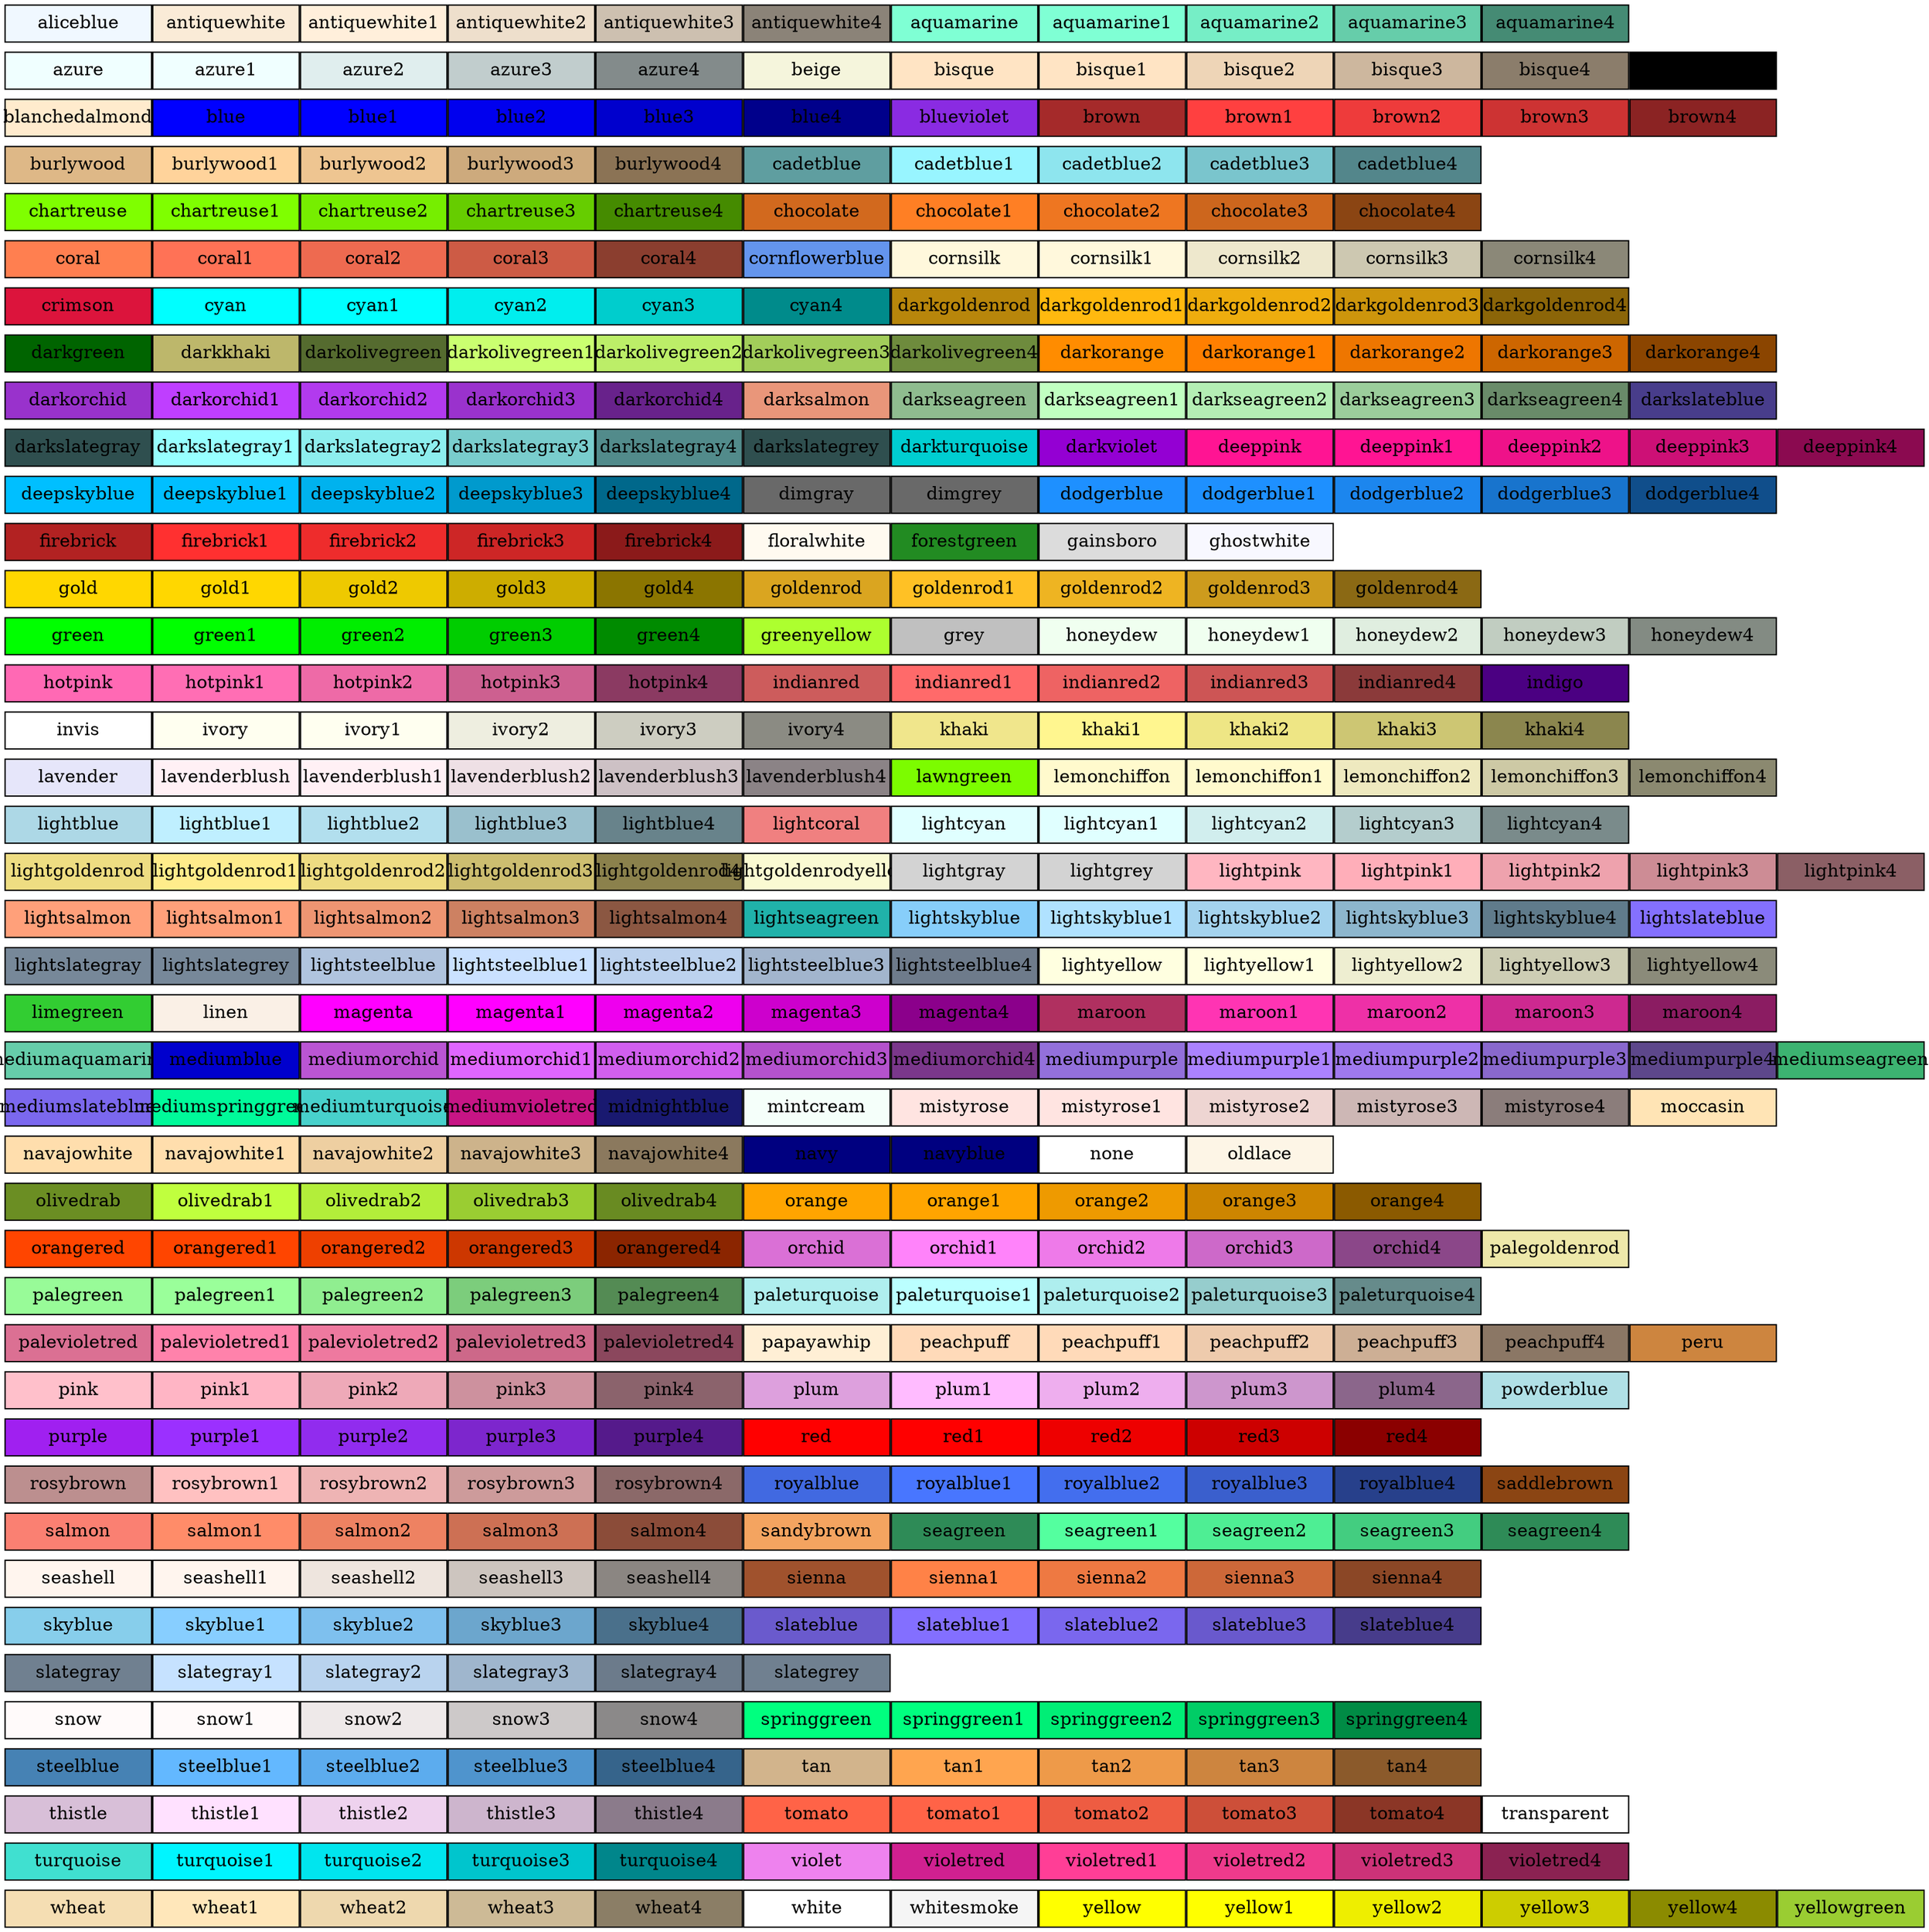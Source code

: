 strict graph {
  graph [nodesep=0 ranksep=0]
  node [shape=box fixedsize=true width=1.6 height=0.4 style=filled fontcolor=black]

  aliceblue -- azure -- blanchedalmond -- burlywood -- chartreuse -- coral --
  crimson -- darkgreen -- darkorchid -- darkslategray -- deepskyblue --
  firebrick -- gold -- green -- hotpink -- invis -- lavender -- lightblue --
  lightgoldenrod -- lightsalmon -- lightslategray -- limegreen -- mediumaquamarine --
  mediumslateblue -- navajowhite -- olivedrab -- orangered -- palegreen --
  palevioletred -- pink -- purple -- rosybrown -- salmon -- seashell -- skyblue --
  slategray -- snow -- steelblue -- thistle -- turquoise -- wheat [style=invisible]

{ rank=same
aliceblue [fillcolor=aliceblue]
antiquewhite [fillcolor=antiquewhite]
antiquewhite1 [fillcolor=antiquewhite1]
antiquewhite2 [fillcolor=antiquewhite2]
antiquewhite3 [fillcolor=antiquewhite3]
antiquewhite4 [fillcolor=antiquewhite4]
aquamarine [fillcolor=aquamarine]
aquamarine1 [fillcolor=aquamarine1]
aquamarine2 [fillcolor=aquamarine2]
aquamarine3 [fillcolor=aquamarine3]
aquamarine4 [fillcolor=aquamarine4]
}

{ rank=same
azure [fillcolor=azure]
azure1 [fillcolor=azure1]
azure2 [fillcolor=azure2]
azure3 [fillcolor=azure3]
azure4 [fillcolor=azure4]
beige [fillcolor=beige]
bisque [fillcolor=bisque]
bisque1 [fillcolor=bisque1]
bisque2 [fillcolor=bisque2]
bisque3 [fillcolor=bisque3]
bisque4 [fillcolor=bisque4]
black [fillcolor=black]
}

{ rank=same
blanchedalmond [fillcolor=blanchedalmond]
blue [fillcolor=blue]
blue1 [fillcolor=blue1]
blue2 [fillcolor=blue2]
blue3 [fillcolor=blue3]
blue4 [fillcolor=blue4]
blueviolet [fillcolor=blueviolet]
brown [fillcolor=brown]
brown1 [fillcolor=brown1]
brown2 [fillcolor=brown2]
brown3 [fillcolor=brown3]
brown4 [fillcolor=brown4]
}

{ rank=same
burlywood [fillcolor=burlywood]
burlywood1 [fillcolor=burlywood1]
burlywood2 [fillcolor=burlywood2]
burlywood3 [fillcolor=burlywood3]
burlywood4 [fillcolor=burlywood4]
cadetblue [fillcolor=cadetblue]
cadetblue1 [fillcolor=cadetblue1]
cadetblue2 [fillcolor=cadetblue2]
cadetblue3 [fillcolor=cadetblue3]
cadetblue4 [fillcolor=cadetblue4]
}

{ rank=same
chartreuse [fillcolor=chartreuse]
chartreuse1 [fillcolor=chartreuse1]
chartreuse2 [fillcolor=chartreuse2]
chartreuse3 [fillcolor=chartreuse3]
chartreuse4 [fillcolor=chartreuse4]
chocolate [fillcolor=chocolate]
chocolate1 [fillcolor=chocolate1]
chocolate2 [fillcolor=chocolate2]
chocolate3 [fillcolor=chocolate3]
chocolate4 [fillcolor=chocolate4]
}

{ rank=same
coral [fillcolor=coral]
coral1 [fillcolor=coral1]
coral2 [fillcolor=coral2]
coral3 [fillcolor=coral3]
coral4 [fillcolor=coral4]
cornflowerblue [fillcolor=cornflowerblue]
cornsilk [fillcolor=cornsilk]
cornsilk1 [fillcolor=cornsilk1]
cornsilk2 [fillcolor=cornsilk2]
cornsilk3 [fillcolor=cornsilk3]
cornsilk4 [fillcolor=cornsilk4]
}

{ rank=same
crimson [fillcolor=crimson]
cyan [fillcolor=cyan]
cyan1 [fillcolor=cyan1]
cyan2 [fillcolor=cyan2]
cyan3 [fillcolor=cyan3]
cyan4 [fillcolor=cyan4]
darkgoldenrod [fillcolor=darkgoldenrod]
darkgoldenrod1 [fillcolor=darkgoldenrod1]
darkgoldenrod2 [fillcolor=darkgoldenrod2]
darkgoldenrod3 [fillcolor=darkgoldenrod3]
darkgoldenrod4 [fillcolor=darkgoldenrod4]
}

{ rank=same
darkgreen [fillcolor=darkgreen]
darkkhaki [fillcolor=darkkhaki]
darkolivegreen [fillcolor=darkolivegreen]
darkolivegreen1 [fillcolor=darkolivegreen1]
darkolivegreen2 [fillcolor=darkolivegreen2]
darkolivegreen3 [fillcolor=darkolivegreen3]
darkolivegreen4 [fillcolor=darkolivegreen4]
darkorange [fillcolor=darkorange]
darkorange1 [fillcolor=darkorange1]
darkorange2 [fillcolor=darkorange2]
darkorange3 [fillcolor=darkorange3]
darkorange4 [fillcolor=darkorange4]
}

{ rank=same
darkorchid [fillcolor=darkorchid]
darkorchid1 [fillcolor=darkorchid1]
darkorchid2 [fillcolor=darkorchid2]
darkorchid3 [fillcolor=darkorchid3]
darkorchid4 [fillcolor=darkorchid4]
darksalmon [fillcolor=darksalmon]
darkseagreen [fillcolor=darkseagreen]
darkseagreen1 [fillcolor=darkseagreen1]
darkseagreen2 [fillcolor=darkseagreen2]
darkseagreen3 [fillcolor=darkseagreen3]
darkseagreen4 [fillcolor=darkseagreen4]
darkslateblue [fillcolor=darkslateblue]
}

{ rank=same
darkslategray [fillcolor=darkslategray]
darkslategray1 [fillcolor=darkslategray1]
darkslategray2 [fillcolor=darkslategray2]
darkslategray3 [fillcolor=darkslategray3]
darkslategray4 [fillcolor=darkslategray4]
darkslategrey [fillcolor=darkslategrey]
darkturquoise [fillcolor=darkturquoise]
darkviolet [fillcolor=darkviolet]
deeppink [fillcolor=deeppink]
deeppink1 [fillcolor=deeppink1]
deeppink2 [fillcolor=deeppink2]
deeppink3 [fillcolor=deeppink3]
deeppink4 [fillcolor=deeppink4]
}

{ rank=same
deepskyblue [fillcolor=deepskyblue]
deepskyblue1 [fillcolor=deepskyblue1]
deepskyblue2 [fillcolor=deepskyblue2]
deepskyblue3 [fillcolor=deepskyblue3]
deepskyblue4 [fillcolor=deepskyblue4]
dimgray [fillcolor=dimgray]
dimgrey [fillcolor=dimgrey]
dodgerblue [fillcolor=dodgerblue]
dodgerblue1 [fillcolor=dodgerblue1]
dodgerblue2 [fillcolor=dodgerblue2]
dodgerblue3 [fillcolor=dodgerblue3]
dodgerblue4 [fillcolor=dodgerblue4]
}

{ rank=same
firebrick [fillcolor=firebrick]
firebrick1 [fillcolor=firebrick1]
firebrick2 [fillcolor=firebrick2]
firebrick3 [fillcolor=firebrick3]
firebrick4 [fillcolor=firebrick4]
floralwhite [fillcolor=floralwhite]
forestgreen [fillcolor=forestgreen]
gainsboro [fillcolor=gainsboro]
ghostwhite [fillcolor=ghostwhite]
}

{ rank=same
gold [fillcolor=gold]
gold1 [fillcolor=gold1]
gold2 [fillcolor=gold2]
gold3 [fillcolor=gold3]
gold4 [fillcolor=gold4]
goldenrod [fillcolor=goldenrod]
goldenrod1 [fillcolor=goldenrod1]
goldenrod2 [fillcolor=goldenrod2]
goldenrod3 [fillcolor=goldenrod3]
goldenrod4 [fillcolor=goldenrod4]
}

{ rank=same
green [fillcolor=green]
green1 [fillcolor=green1]
green2 [fillcolor=green2]
green3 [fillcolor=green3]
green4 [fillcolor=green4]
greenyellow [fillcolor=greenyellow]
grey [fillcolor=grey]
honeydew [fillcolor=honeydew]
honeydew1 [fillcolor=honeydew1]
honeydew2 [fillcolor=honeydew2]
honeydew3 [fillcolor=honeydew3]
honeydew4 [fillcolor=honeydew4]
}

{ rank=same
hotpink [fillcolor=hotpink]
hotpink1 [fillcolor=hotpink1]
hotpink2 [fillcolor=hotpink2]
hotpink3 [fillcolor=hotpink3]
hotpink4 [fillcolor=hotpink4]
indianred [fillcolor=indianred]
indianred1 [fillcolor=indianred1]
indianred2 [fillcolor=indianred2]
indianred3 [fillcolor=indianred3]
indianred4 [fillcolor=indianred4]
indigo [fillcolor=indigo]
}

{ rank=same
invis [fillcolor=invis]
ivory [fillcolor=ivory]
ivory1 [fillcolor=ivory1]
ivory2 [fillcolor=ivory2]
ivory3 [fillcolor=ivory3]
ivory4 [fillcolor=ivory4]
khaki [fillcolor=khaki]
khaki1 [fillcolor=khaki1]
khaki2 [fillcolor=khaki2]
khaki3 [fillcolor=khaki3]
khaki4 [fillcolor=khaki4]
}

{ rank=same
lavender [fillcolor=lavender]
lavenderblush [fillcolor=lavenderblush]
lavenderblush1 [fillcolor=lavenderblush1]
lavenderblush2 [fillcolor=lavenderblush2]
lavenderblush3 [fillcolor=lavenderblush3]
lavenderblush4 [fillcolor=lavenderblush4]
lawngreen [fillcolor=lawngreen]
lemonchiffon [fillcolor=lemonchiffon]
lemonchiffon1 [fillcolor=lemonchiffon1]
lemonchiffon2 [fillcolor=lemonchiffon2]
lemonchiffon3 [fillcolor=lemonchiffon3]
lemonchiffon4 [fillcolor=lemonchiffon4]
}

{ rank=same
lightblue [fillcolor=lightblue]
lightblue1 [fillcolor=lightblue1]
lightblue2 [fillcolor=lightblue2]
lightblue3 [fillcolor=lightblue3]
lightblue4 [fillcolor=lightblue4]
lightcoral [fillcolor=lightcoral]
lightcyan [fillcolor=lightcyan]
lightcyan1 [fillcolor=lightcyan1]
lightcyan2 [fillcolor=lightcyan2]
lightcyan3 [fillcolor=lightcyan3]
lightcyan4 [fillcolor=lightcyan4]
}

{ rank=same
lightgoldenrod [fillcolor=lightgoldenrod]
lightgoldenrod1 [fillcolor=lightgoldenrod1]
lightgoldenrod2 [fillcolor=lightgoldenrod2]
lightgoldenrod3 [fillcolor=lightgoldenrod3]
lightgoldenrod4 [fillcolor=lightgoldenrod4]
lightgoldenrodyellow [fillcolor=lightgoldenrodyellow]
lightgray [fillcolor=lightgray]
lightgrey [fillcolor=lightgrey]
lightpink [fillcolor=lightpink]
lightpink1 [fillcolor=lightpink1]
lightpink2 [fillcolor=lightpink2]
lightpink3 [fillcolor=lightpink3]
lightpink4 [fillcolor=lightpink4]
}

{ rank=same
lightsalmon [fillcolor=lightsalmon]
lightsalmon1 [fillcolor=lightsalmon1]
lightsalmon2 [fillcolor=lightsalmon2]
lightsalmon3 [fillcolor=lightsalmon3]
lightsalmon4 [fillcolor=lightsalmon4]
lightseagreen [fillcolor=lightseagreen]
lightskyblue [fillcolor=lightskyblue]
lightskyblue1 [fillcolor=lightskyblue1]
lightskyblue2 [fillcolor=lightskyblue2]
lightskyblue3 [fillcolor=lightskyblue3]
lightskyblue4 [fillcolor=lightskyblue4]
lightslateblue [fillcolor=lightslateblue]
}

{ rank=same
lightslategray [fillcolor=lightslategray]
lightslategrey [fillcolor=lightslategrey]
lightsteelblue [fillcolor=lightsteelblue]
lightsteelblue1 [fillcolor=lightsteelblue1]
lightsteelblue2 [fillcolor=lightsteelblue2]
lightsteelblue3 [fillcolor=lightsteelblue3]
lightsteelblue4 [fillcolor=lightsteelblue4]
lightyellow [fillcolor=lightyellow]
lightyellow1 [fillcolor=lightyellow1]
lightyellow2 [fillcolor=lightyellow2]
lightyellow3 [fillcolor=lightyellow3]
lightyellow4 [fillcolor=lightyellow4]
}

{ rank=same
limegreen [fillcolor=limegreen]
linen [fillcolor=linen]
magenta [fillcolor=magenta]
magenta1 [fillcolor=magenta1]
magenta2 [fillcolor=magenta2]
magenta3 [fillcolor=magenta3]
magenta4 [fillcolor=magenta4]
maroon [fillcolor=maroon]
maroon1 [fillcolor=maroon1]
maroon2 [fillcolor=maroon2]
maroon3 [fillcolor=maroon3]
maroon4 [fillcolor=maroon4]
}

{ rank=same
mediumaquamarine [fillcolor=mediumaquamarine]
mediumblue [fillcolor=mediumblue]
mediumorchid [fillcolor=mediumorchid]
mediumorchid1 [fillcolor=mediumorchid1]
mediumorchid2 [fillcolor=mediumorchid2]
mediumorchid3 [fillcolor=mediumorchid3]
mediumorchid4 [fillcolor=mediumorchid4]
mediumpurple [fillcolor=mediumpurple]
mediumpurple1 [fillcolor=mediumpurple1]
mediumpurple2 [fillcolor=mediumpurple2]
mediumpurple3 [fillcolor=mediumpurple3]
mediumpurple4 [fillcolor=mediumpurple4]
mediumseagreen [fillcolor=mediumseagreen]
}

{ rank=same
mediumslateblue [fillcolor=mediumslateblue]
mediumspringgreen [fillcolor=mediumspringgreen]
mediumturquoise [fillcolor=mediumturquoise]
mediumvioletred [fillcolor=mediumvioletred]
midnightblue [fillcolor=midnightblue]
mintcream [fillcolor=mintcream]
mistyrose [fillcolor=mistyrose]
mistyrose1 [fillcolor=mistyrose1]
mistyrose2 [fillcolor=mistyrose2]
mistyrose3 [fillcolor=mistyrose3]
mistyrose4 [fillcolor=mistyrose4]
moccasin [fillcolor=moccasin]
}

{ rank=same
navajowhite [fillcolor=navajowhite]
navajowhite1 [fillcolor=navajowhite1]
navajowhite2 [fillcolor=navajowhite2]
navajowhite3 [fillcolor=navajowhite3]
navajowhite4 [fillcolor=navajowhite4]
navy [fillcolor=navy]
navyblue [fillcolor=navyblue]
none [fillcolor=none]
oldlace [fillcolor=oldlace]
}

{ rank=same
olivedrab [fillcolor=olivedrab]
olivedrab1 [fillcolor=olivedrab1]
olivedrab2 [fillcolor=olivedrab2]
olivedrab3 [fillcolor=olivedrab3]
olivedrab4 [fillcolor=olivedrab4]
orange [fillcolor=orange]
orange1 [fillcolor=orange1]
orange2 [fillcolor=orange2]
orange3 [fillcolor=orange3]
orange4 [fillcolor=orange4]
}

{ rank=same
orangered [fillcolor=orangered]
orangered1 [fillcolor=orangered1]
orangered2 [fillcolor=orangered2]
orangered3 [fillcolor=orangered3]
orangered4 [fillcolor=orangered4]
orchid [fillcolor=orchid]
orchid1 [fillcolor=orchid1]
orchid2 [fillcolor=orchid2]
orchid3 [fillcolor=orchid3]
orchid4 [fillcolor=orchid4]
palegoldenrod [fillcolor=palegoldenrod]
}

{ rank=same
palegreen [fillcolor=palegreen]
palegreen1 [fillcolor=palegreen1]
palegreen2 [fillcolor=palegreen2]
palegreen3 [fillcolor=palegreen3]
palegreen4 [fillcolor=palegreen4]
paleturquoise [fillcolor=paleturquoise]
paleturquoise1 [fillcolor=paleturquoise1]
paleturquoise2 [fillcolor=paleturquoise2]
paleturquoise3 [fillcolor=paleturquoise3]
paleturquoise4 [fillcolor=paleturquoise4]
}

{ rank=same
palevioletred [fillcolor=palevioletred]
palevioletred1 [fillcolor=palevioletred1]
palevioletred2 [fillcolor=palevioletred2]
palevioletred3 [fillcolor=palevioletred3]
palevioletred4 [fillcolor=palevioletred4]
papayawhip [fillcolor=papayawhip]
peachpuff [fillcolor=peachpuff]
peachpuff1 [fillcolor=peachpuff1]
peachpuff2 [fillcolor=peachpuff2]
peachpuff3 [fillcolor=peachpuff3]
peachpuff4 [fillcolor=peachpuff4]
peru [fillcolor=peru]
}

{ rank=same
pink [fillcolor=pink]
pink1 [fillcolor=pink1]
pink2 [fillcolor=pink2]
pink3 [fillcolor=pink3]
pink4 [fillcolor=pink4]
plum [fillcolor=plum]
plum1 [fillcolor=plum1]
plum2 [fillcolor=plum2]
plum3 [fillcolor=plum3]
plum4 [fillcolor=plum4]
powderblue [fillcolor=powderblue]
}

{ rank=same
purple [fillcolor=purple]
purple1 [fillcolor=purple1]
purple2 [fillcolor=purple2]
purple3 [fillcolor=purple3]
purple4 [fillcolor=purple4]
red [fillcolor=red]
red1 [fillcolor=red1]
red2 [fillcolor=red2]
red3 [fillcolor=red3]
red4 [fillcolor=red4]
}

{ rank=same
rosybrown [fillcolor=rosybrown]
rosybrown1 [fillcolor=rosybrown1]
rosybrown2 [fillcolor=rosybrown2]
rosybrown3 [fillcolor=rosybrown3]
rosybrown4 [fillcolor=rosybrown4]
royalblue [fillcolor=royalblue]
royalblue1 [fillcolor=royalblue1]
royalblue2 [fillcolor=royalblue2]
royalblue3 [fillcolor=royalblue3]
royalblue4 [fillcolor=royalblue4]
saddlebrown [fillcolor=saddlebrown]
}

{ rank=same
salmon [fillcolor=salmon]
salmon1 [fillcolor=salmon1]
salmon2 [fillcolor=salmon2]
salmon3 [fillcolor=salmon3]
salmon4 [fillcolor=salmon4]
sandybrown [fillcolor=sandybrown]
seagreen [fillcolor=seagreen]
seagreen1 [fillcolor=seagreen1]
seagreen2 [fillcolor=seagreen2]
seagreen3 [fillcolor=seagreen3]
seagreen4 [fillcolor=seagreen4]
}

{ rank=same
seashell [fillcolor=seashell]
seashell1 [fillcolor=seashell1]
seashell2 [fillcolor=seashell2]
seashell3 [fillcolor=seashell3]
seashell4 [fillcolor=seashell4]
sienna [fillcolor=sienna]
sienna1 [fillcolor=sienna1]
sienna2 [fillcolor=sienna2]
sienna3 [fillcolor=sienna3]
sienna4 [fillcolor=sienna4]
}

{ rank=same
skyblue [fillcolor=skyblue]
skyblue1 [fillcolor=skyblue1]
skyblue2 [fillcolor=skyblue2]
skyblue3 [fillcolor=skyblue3]
skyblue4 [fillcolor=skyblue4]
slateblue [fillcolor=slateblue]
slateblue1 [fillcolor=slateblue1]
slateblue2 [fillcolor=slateblue2]
slateblue3 [fillcolor=slateblue3]
slateblue4 [fillcolor=slateblue4]
}

{ rank=same
slategray [fillcolor=slategray]
slategray1 [fillcolor=slategray1]
slategray2 [fillcolor=slategray2]
slategray3 [fillcolor=slategray3]
slategray4 [fillcolor=slategray4]
slategrey [fillcolor=slategrey]
}

{ rank=same
snow [fillcolor=snow]
snow1 [fillcolor=snow1]
snow2 [fillcolor=snow2]
snow3 [fillcolor=snow3]
snow4 [fillcolor=snow4]
springgreen [fillcolor=springgreen]
springgreen1 [fillcolor=springgreen1]
springgreen2 [fillcolor=springgreen2]
springgreen3 [fillcolor=springgreen3]
springgreen4 [fillcolor=springgreen4]
}

{ rank=same
steelblue [fillcolor=steelblue]
steelblue1 [fillcolor=steelblue1]
steelblue2 [fillcolor=steelblue2]
steelblue3 [fillcolor=steelblue3]
steelblue4 [fillcolor=steelblue4]
tan [fillcolor=tan]
tan1 [fillcolor=tan1]
tan2 [fillcolor=tan2]
tan3 [fillcolor=tan3]
tan4 [fillcolor=tan4]
}

{ rank=same
thistle [fillcolor=thistle]
thistle1 [fillcolor=thistle1]
thistle2 [fillcolor=thistle2]
thistle3 [fillcolor=thistle3]
thistle4 [fillcolor=thistle4]
tomato [fillcolor=tomato]
tomato1 [fillcolor=tomato1]
tomato2 [fillcolor=tomato2]
tomato3 [fillcolor=tomato3]
tomato4 [fillcolor=tomato4]
transparent [fillcolor=transparent]
}

{ rank=same
turquoise [fillcolor=turquoise]
turquoise1 [fillcolor=turquoise1]
turquoise2 [fillcolor=turquoise2]
turquoise3 [fillcolor=turquoise3]
turquoise4 [fillcolor=turquoise4]
violet [fillcolor=violet]
violetred [fillcolor=violetred]
violetred1 [fillcolor=violetred1]
violetred2 [fillcolor=violetred2]
violetred3 [fillcolor=violetred3]
violetred4 [fillcolor=violetred4]
}

{ rank=same
wheat [fillcolor=wheat]
wheat1 [fillcolor=wheat1]
wheat2 [fillcolor=wheat2]
wheat3 [fillcolor=wheat3]
wheat4 [fillcolor=wheat4]
white [fillcolor=white]
whitesmoke [fillcolor=whitesmoke]
yellow [fillcolor=yellow]
yellow1 [fillcolor=yellow1]
yellow2 [fillcolor=yellow2]
yellow3 [fillcolor=yellow3]
yellow4 [fillcolor=yellow4]
yellowgreen [fillcolor=yellowgreen]
}

}
